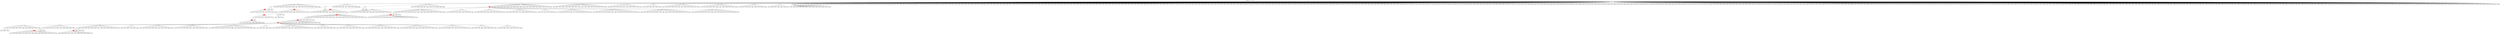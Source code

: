 digraph g {
	"61" -> "62";
	"62" [color=indianred1, style=filled, label="8"];
	"60" -> "61";
	"61" [label="22"];
	"56" -> "57";
	"57" [color=indianred1, style=filled, label="24"];
	"55" -> "56";
	"56" [label="2"];
	"54" -> "55";
	"55" [color=indianred1, style=filled, label="21"];
	"54" -> "58";
	"58" [label="49"];
	"53" -> "54";
	"54" [label="24"];
	"52" -> "53";
	"53" [color=indianred1, style=filled, label="41"];
	"51" -> "52";
	"52" [label="21"];
	"47" -> "48";
	"48" [color=indianred1, style=filled, label="47"];
	"46" -> "47";
	"47" [label="45"];
	"33" -> "34";
	"34" [label="31"];
	"31" -> "32";
	"32" [color=indianred1, style=filled, label="37"];
	"30" -> "31";
	"31" [label="36"];
	"23" -> "24";
	"24" [color=indianred1, style=filled, label="13"];
	"22" -> "23";
	"23" [label="20"];
	"19" -> "20";
	"20" [label="9"];
	"19" -> "21";
	"21" [label="48"];
	"19" -> "22";
	"22" [label="13"];
	"19" -> "25";
	"25" [label="50"];
	"19" -> "26";
	"26" [label="42"];
	"19" -> "27";
	"27" [label="5"];
	"19" -> "28";
	"28" [label="11"];
	"19" -> "29";
	"29" [label="29"];
	"19" -> "30";
	"30" [label="37"];
	"19" -> "33";
	"33" [label="4"];
	"19" -> "35";
	"35" [label="33"];
	"19" -> "36";
	"36" [label="38"];
	"19" -> "37";
	"37" [label="40"];
	"19" -> "38";
	"38" [label="26"];
	"19" -> "39";
	"39" [label="19"];
	"19" -> "40";
	"40" [label="18"];
	"18" -> "19";
	"19" [color=indianred1, style=filled, label="12"];
	"17" -> "18";
	"18" [color=indianred1, style=filled, label="44"];
	"16" -> "17";
	"17" [label="12"];
	"15" -> "16";
	"16" [color=indianred1, style=filled, label="7"];
	"14" -> "15";
	"15" [label="44"];
	"12" -> "13";
	"13" [color=indianred1, style=filled, label="17"];
	"11" -> "12";
	"12" [label="3"];
	"3" -> "4";
	"4" [label="25"];
	"3" -> "5";
	"5" [label="16"];
	"3" -> "6";
	"6" [label="46"];
	"3" -> "7";
	"7" [label="10"];
	"3" -> "8";
	"8" [label="15"];
	"3" -> "9";
	"9" [label="28"];
	"3" -> "10";
	"10" [label="30"];
	"3" -> "11";
	"11" [label="17"];
	"3" -> "14";
	"14" [label="7"];
	"3" -> "41";
	"41" [label="27"];
	"2" -> "3";
	"3" [color=indianred1, style=filled, label="43"];
	"0" -> "1";
	"1" [label="34"];
	"0" -> "2";
	"2" [label="43"];
	"0" -> "42";
	"42" [label="1"];
	"0" -> "43";
	"43" [label="32"];
	"0" -> "44";
	"44" [label="14"];
	"0" -> "45";
	"45" [label="23"];
	"0" -> "46";
	"46" [label="47"];
	"0" -> "49";
	"49" [label="35"];
	"0" -> "50";
	"50" [label="6"];
	"0" -> "51";
	"51" [label="41"];
	"0" -> "59";
	"59" [label="39"];
	"0" -> "60";
	"60" [label="8"];
	"0" [label="germline"];
	"0" -> "cell1";
	"cell1" [shape=box];
	"0" -> "cell2";
	"cell2" [shape=box];
	"25" -> "cell3";
	"cell3" [shape=box];
	"51" -> "cell4";
	"cell4" [shape=box];
	"18" -> "cell5";
	"cell5" [shape=box];
	"0" -> "cell6";
	"cell6" [shape=box];
	"45" -> "cell7";
	"cell7" [shape=box];
	"0" -> "cell8";
	"cell8" [shape=box];
	"62" -> "cell9";
	"cell9" [shape=box];
	"14" -> "cell10";
	"cell10" [shape=box];
	"0" -> "cell11";
	"cell11" [shape=box];
	"0" -> "cell12";
	"cell12" [shape=box];
	"27" -> "cell13";
	"cell13" [shape=box];
	"0" -> "cell14";
	"cell14" [shape=box];
	"28" -> "cell15";
	"cell15" [shape=box];
	"0" -> "cell16";
	"cell16" [shape=box];
	"32" -> "cell17";
	"cell17" [shape=box];
	"0" -> "cell18";
	"cell18" [shape=box];
	"13" -> "cell19";
	"cell19" [shape=box];
	"60" -> "cell20";
	"cell20" [shape=box];
	"57" -> "cell21";
	"cell21" [shape=box];
	"0" -> "cell22";
	"cell22" [shape=box];
	"0" -> "cell23";
	"cell23" [shape=box];
	"0" -> "cell24";
	"cell24" [shape=box];
	"0" -> "cell25";
	"cell25" [shape=box];
	"0" -> "cell26";
	"cell26" [shape=box];
	"2" -> "cell27";
	"cell27" [shape=box];
	"16" -> "cell28";
	"cell28" [shape=box];
	"32" -> "cell29";
	"cell29" [shape=box];
	"0" -> "cell30";
	"cell30" [shape=box];
	"40" -> "cell31";
	"cell31" [shape=box];
	"44" -> "cell32";
	"cell32" [shape=box];
	"7" -> "cell33";
	"cell33" [shape=box];
	"9" -> "cell34";
	"cell34" [shape=box];
	"16" -> "cell35";
	"cell35" [shape=box];
	"53" -> "cell36";
	"cell36" [shape=box];
	"26" -> "cell37";
	"cell37" [shape=box];
	"11" -> "cell38";
	"cell38" [shape=box];
	"37" -> "cell39";
	"cell39" [shape=box];
	"0" -> "cell40";
	"cell40" [shape=box];
	"58" -> "cell41";
	"cell41" [shape=box];
	"21" -> "cell42";
	"cell42" [shape=box];
	"12" -> "cell43";
	"cell43" [shape=box];
	"0" -> "cell44";
	"cell44" [shape=box];
	"0" -> "cell45";
	"cell45" [shape=box];
	"0" -> "cell46";
	"cell46" [shape=box];
	"0" -> "cell47";
	"cell47" [shape=box];
	"14" -> "cell48";
	"cell48" [shape=box];
	"0" -> "cell49";
	"cell49" [shape=box];
	"5" -> "cell50";
	"cell50" [shape=box];
	"60" -> "cell51";
	"cell51" [shape=box];
	"27" -> "cell52";
	"cell52" [shape=box];
	"60" -> "cell53";
	"cell53" [shape=box];
	"0" -> "cell54";
	"cell54" [shape=box];
	"36" -> "cell55";
	"cell55" [shape=box];
	"42" -> "cell56";
	"cell56" [shape=box];
	"14" -> "cell57";
	"cell57" [shape=box];
	"0" -> "cell58";
	"cell58" [shape=box];
	"46" -> "cell59";
	"cell59" [shape=box];
	"0" -> "cell60";
	"cell60" [shape=box];
	"0" -> "cell61";
	"cell61" [shape=box];
	"59" -> "cell62";
	"cell62" [shape=box];
	"43" -> "cell63";
	"cell63" [shape=box];
	"33" -> "cell64";
	"cell64" [shape=box];
	"0" -> "cell65";
	"cell65" [shape=box];
	"0" -> "cell66";
	"cell66" [shape=box];
	"62" -> "cell67";
	"cell67" [shape=box];
	"0" -> "cell68";
	"cell68" [shape=box];
	"5" -> "cell69";
	"cell69" [shape=box];
	"46" -> "cell70";
	"cell70" [shape=box];
	"0" -> "cell71";
	"cell71" [shape=box];
	"21" -> "cell72";
	"cell72" [shape=box];
	"30" -> "cell73";
	"cell73" [shape=box];
	"0" -> "cell74";
	"cell74" [shape=box];
	"18" -> "cell75";
	"cell75" [shape=box];
	"0" -> "cell76";
	"cell76" [shape=box];
	"4" -> "cell77";
	"cell77" [shape=box];
	"0" -> "cell78";
	"cell78" [shape=box];
	"49" -> "cell79";
	"cell79" [shape=box];
	"0" -> "cell80";
	"cell80" [shape=box];
	"62" -> "cell81";
	"cell81" [shape=box];
	"24" -> "cell82";
	"cell82" [shape=box];
	"9" -> "cell83";
	"cell83" [shape=box];
	"0" -> "cell84";
	"cell84" [shape=box];
	"0" -> "cell85";
	"cell85" [shape=box];
	"6" -> "cell86";
	"cell86" [shape=box];
	"0" -> "cell87";
	"cell87" [shape=box];
	"1" -> "cell88";
	"cell88" [shape=box];
	"0" -> "cell89";
	"cell89" [shape=box];
	"0" -> "cell90";
	"cell90" [shape=box];
	"0" -> "cell91";
	"cell91" [shape=box];
	"0" -> "cell92";
	"cell92" [shape=box];
	"0" -> "cell93";
	"cell93" [shape=box];
	"0" -> "cell94";
	"cell94" [shape=box];
	"20" -> "cell95";
	"cell95" [shape=box];
	"0" -> "cell96";
	"cell96" [shape=box];
	"0" -> "cell97";
	"cell97" [shape=box];
	"42" -> "cell98";
	"cell98" [shape=box];
	"10" -> "cell99";
	"cell99" [shape=box];
	"27" -> "cell100";
	"cell100" [shape=box];
	"0" -> "cell101";
	"cell101" [shape=box];
	"38" -> "cell102";
	"cell102" [shape=box];
	"51" -> "cell103";
	"cell103" [shape=box];
	"60" -> "cell104";
	"cell104" [shape=box];
	"29" -> "cell105";
	"cell105" [shape=box];
	"43" -> "cell106";
	"cell106" [shape=box];
	"52" -> "cell107";
	"cell107" [shape=box];
	"1" -> "cell108";
	"cell108" [shape=box];
	"0" -> "cell109";
	"cell109" [shape=box];
	"0" -> "cell110";
	"cell110" [shape=box];
	"33" -> "cell111";
	"cell111" [shape=box];
	"20" -> "cell112";
	"cell112" [shape=box];
	"48" -> "cell113";
	"cell113" [shape=box];
	"42" -> "cell114";
	"cell114" [shape=box];
	"16" -> "cell115";
	"cell115" [shape=box];
	"8" -> "cell116";
	"cell116" [shape=box];
	"0" -> "cell117";
	"cell117" [shape=box];
	"0" -> "cell118";
	"cell118" [shape=box];
	"42" -> "cell119";
	"cell119" [shape=box];
	"0" -> "cell120";
	"cell120" [shape=box];
	"0" -> "cell121";
	"cell121" [shape=box];
	"0" -> "cell122";
	"cell122" [shape=box];
	"25" -> "cell123";
	"cell123" [shape=box];
	"14" -> "cell124";
	"cell124" [shape=box];
	"0" -> "cell125";
	"cell125" [shape=box];
	"0" -> "cell126";
	"cell126" [shape=box];
	"0" -> "cell127";
	"cell127" [shape=box];
	"13" -> "cell128";
	"cell128" [shape=box];
	"9" -> "cell129";
	"cell129" [shape=box];
	"0" -> "cell130";
	"cell130" [shape=box];
	"17" -> "cell131";
	"cell131" [shape=box];
	"0" -> "cell132";
	"cell132" [shape=box];
	"45" -> "cell133";
	"cell133" [shape=box];
	"0" -> "cell134";
	"cell134" [shape=box];
	"0" -> "cell135";
	"cell135" [shape=box];
	"20" -> "cell136";
	"cell136" [shape=box];
	"0" -> "cell137";
	"cell137" [shape=box];
	"0" -> "cell138";
	"cell138" [shape=box];
	"50" -> "cell139";
	"cell139" [shape=box];
	"9" -> "cell140";
	"cell140" [shape=box];
	"25" -> "cell141";
	"cell141" [shape=box];
	"35" -> "cell142";
	"cell142" [shape=box];
	"17" -> "cell143";
	"cell143" [shape=box];
	"49" -> "cell144";
	"cell144" [shape=box];
	"34" -> "cell145";
	"cell145" [shape=box];
	"0" -> "cell146";
	"cell146" [shape=box];
	"0" -> "cell147";
	"cell147" [shape=box];
	"13" -> "cell148";
	"cell148" [shape=box];
	"0" -> "cell149";
	"cell149" [shape=box];
	"36" -> "cell150";
	"cell150" [shape=box];
	"0" -> "cell151";
	"cell151" [shape=box];
	"35" -> "cell152";
	"cell152" [shape=box];
	"0" -> "cell153";
	"cell153" [shape=box];
	"0" -> "cell154";
	"cell154" [shape=box];
	"6" -> "cell155";
	"cell155" [shape=box];
	"30" -> "cell156";
	"cell156" [shape=box];
	"6" -> "cell157";
	"cell157" [shape=box];
	"32" -> "cell158";
	"cell158" [shape=box];
	"0" -> "cell159";
	"cell159" [shape=box];
	"0" -> "cell160";
	"cell160" [shape=box];
	"30" -> "cell161";
	"cell161" [shape=box];
	"0" -> "cell162";
	"cell162" [shape=box];
	"0" -> "cell163";
	"cell163" [shape=box];
	"11" -> "cell164";
	"cell164" [shape=box];
	"16" -> "cell165";
	"cell165" [shape=box];
	"0" -> "cell166";
	"cell166" [shape=box];
	"0" -> "cell167";
	"cell167" [shape=box];
	"0" -> "cell168";
	"cell168" [shape=box];
	"4" -> "cell169";
	"cell169" [shape=box];
	"0" -> "cell170";
	"cell170" [shape=box];
	"0" -> "cell171";
	"cell171" [shape=box];
	"0" -> "cell172";
	"cell172" [shape=box];
	"7" -> "cell173";
	"cell173" [shape=box];
	"0" -> "cell174";
	"cell174" [shape=box];
	"0" -> "cell175";
	"cell175" [shape=box];
	"0" -> "cell176";
	"cell176" [shape=box];
	"1" -> "cell177";
	"cell177" [shape=box];
	"48" -> "cell178";
	"cell178" [shape=box];
	"0" -> "cell179";
	"cell179" [shape=box];
	"42" -> "cell180";
	"cell180" [shape=box];
	"0" -> "cell181";
	"cell181" [shape=box];
	"0" -> "cell182";
	"cell182" [shape=box];
	"41" -> "cell183";
	"cell183" [shape=box];
	"26" -> "cell184";
	"cell184" [shape=box];
	"0" -> "cell185";
	"cell185" [shape=box];
	"24" -> "cell186";
	"cell186" [shape=box];
	"9" -> "cell187";
	"cell187" [shape=box];
	"8" -> "cell188";
	"cell188" [shape=box];
	"0" -> "cell189";
	"cell189" [shape=box];
	"0" -> "cell190";
	"cell190" [shape=box];
	"11" -> "cell191";
	"cell191" [shape=box];
	"2" -> "cell192";
	"cell192" [shape=box];
	"4" -> "cell193";
	"cell193" [shape=box];
	"0" -> "cell194";
	"cell194" [shape=box];
	"20" -> "cell195";
	"cell195" [shape=box];
	"0" -> "cell196";
	"cell196" [shape=box];
	"0" -> "cell197";
	"cell197" [shape=box];
	"2" -> "cell198";
	"cell198" [shape=box];
	"0" -> "cell199";
	"cell199" [shape=box];
	"0" -> "cell200";
	"cell200" [shape=box];
	"0" -> "cell201";
	"cell201" [shape=box];
	"49" -> "cell202";
	"cell202" [shape=box];
	"56" -> "cell203";
	"cell203" [shape=box];
	"29" -> "cell204";
	"cell204" [shape=box];
	"0" -> "cell205";
	"cell205" [shape=box];
	"50" -> "cell206";
	"cell206" [shape=box];
	"16" -> "cell207";
	"cell207" [shape=box];
	"2" -> "cell208";
	"cell208" [shape=box];
	"0" -> "cell209";
	"cell209" [shape=box];
	"22" -> "cell210";
	"cell210" [shape=box];
	"0" -> "cell211";
	"cell211" [shape=box];
	"0" -> "cell212";
	"cell212" [shape=box];
	"0" -> "cell213";
	"cell213" [shape=box];
	"0" -> "cell214";
	"cell214" [shape=box];
	"0" -> "cell215";
	"cell215" [shape=box];
	"28" -> "cell216";
	"cell216" [shape=box];
	"28" -> "cell217";
	"cell217" [shape=box];
	"0" -> "cell218";
	"cell218" [shape=box];
	"0" -> "cell219";
	"cell219" [shape=box];
	"0" -> "cell220";
	"cell220" [shape=box];
	"0" -> "cell221";
	"cell221" [shape=box];
	"0" -> "cell222";
	"cell222" [shape=box];
	"4" -> "cell223";
	"cell223" [shape=box];
	"35" -> "cell224";
	"cell224" [shape=box];
	"0" -> "cell225";
	"cell225" [shape=box];
	"43" -> "cell226";
	"cell226" [shape=box];
	"0" -> "cell227";
	"cell227" [shape=box];
	"0" -> "cell228";
	"cell228" [shape=box];
	"0" -> "cell229";
	"cell229" [shape=box];
	"0" -> "cell230";
	"cell230" [shape=box];
	"24" -> "cell231";
	"cell231" [shape=box];
	"8" -> "cell232";
	"cell232" [shape=box];
	"0" -> "cell233";
	"cell233" [shape=box];
	"0" -> "cell234";
	"cell234" [shape=box];
	"0" -> "cell235";
	"cell235" [shape=box];
	"26" -> "cell236";
	"cell236" [shape=box];
	"0" -> "cell237";
	"cell237" [shape=box];
	"8" -> "cell238";
	"cell238" [shape=box];
	"0" -> "cell239";
	"cell239" [shape=box];
	"44" -> "cell240";
	"cell240" [shape=box];
	"40" -> "cell241";
	"cell241" [shape=box];
	"37" -> "cell242";
	"cell242" [shape=box];
	"61" -> "cell243";
	"cell243" [shape=box];
	"0" -> "cell244";
	"cell244" [shape=box];
	"0" -> "cell245";
	"cell245" [shape=box];
	"9" -> "cell246";
	"cell246" [shape=box];
	"42" -> "cell247";
	"cell247" [shape=box];
	"0" -> "cell248";
	"cell248" [shape=box];
	"0" -> "cell249";
	"cell249" [shape=box];
	"0" -> "cell250";
	"cell250" [shape=box];
	"1" -> "cell251";
	"cell251" [shape=box];
	"62" -> "cell252";
	"cell252" [shape=box];
	"14" -> "cell253";
	"cell253" [shape=box];
	"11" -> "cell254";
	"cell254" [shape=box];
	"33" -> "cell255";
	"cell255" [shape=box];
	"54" -> "cell256";
	"cell256" [shape=box];
	"0" -> "cell257";
	"cell257" [shape=box];
	"0" -> "cell258";
	"cell258" [shape=box];
	"59" -> "cell259";
	"cell259" [shape=box];
	"0" -> "cell260";
	"cell260" [shape=box];
	"9" -> "cell261";
	"cell261" [shape=box];
	"0" -> "cell262";
	"cell262" [shape=box];
	"51" -> "cell263";
	"cell263" [shape=box];
	"2" -> "cell264";
	"cell264" [shape=box];
	"18" -> "cell265";
	"cell265" [shape=box];
	"17" -> "cell266";
	"cell266" [shape=box];
	"33" -> "cell267";
	"cell267" [shape=box];
	"5" -> "cell268";
	"cell268" [shape=box];
	"25" -> "cell269";
	"cell269" [shape=box];
	"0" -> "cell270";
	"cell270" [shape=box];
	"30" -> "cell271";
	"cell271" [shape=box];
	"0" -> "cell272";
	"cell272" [shape=box];
	"24" -> "cell273";
	"cell273" [shape=box];
	"0" -> "cell274";
	"cell274" [shape=box];
	"13" -> "cell275";
	"cell275" [shape=box];
	"0" -> "cell276";
	"cell276" [shape=box];
	"26" -> "cell277";
	"cell277" [shape=box];
	"44" -> "cell278";
	"cell278" [shape=box];
	"0" -> "cell279";
	"cell279" [shape=box];
	"0" -> "cell280";
	"cell280" [shape=box];
	"23" -> "cell281";
	"cell281" [shape=box];
	"1" -> "cell282";
	"cell282" [shape=box];
	"0" -> "cell283";
	"cell283" [shape=box];
	"44" -> "cell284";
	"cell284" [shape=box];
	"0" -> "cell285";
	"cell285" [shape=box];
	"0" -> "cell286";
	"cell286" [shape=box];
	"10" -> "cell287";
	"cell287" [shape=box];
	"28" -> "cell288";
	"cell288" [shape=box];
	"0" -> "cell289";
	"cell289" [shape=box];
	"22" -> "cell290";
	"cell290" [shape=box];
	"42" -> "cell291";
	"cell291" [shape=box];
	"0" -> "cell292";
	"cell292" [shape=box];
	"18" -> "cell293";
	"cell293" [shape=box];
	"10" -> "cell294";
	"cell294" [shape=box];
	"0" -> "cell295";
	"cell295" [shape=box];
	"22" -> "cell296";
	"cell296" [shape=box];
	"0" -> "cell297";
	"cell297" [shape=box];
	"0" -> "cell298";
	"cell298" [shape=box];
	"0" -> "cell299";
	"cell299" [shape=box];
	"9" -> "cell300";
	"cell300" [shape=box];
	"0" -> "cell301";
	"cell301" [shape=box];
	"0" -> "cell302";
	"cell302" [shape=box];
	"0" -> "cell303";
	"cell303" [shape=box];
	"6" -> "cell304";
	"cell304" [shape=box];
	"0" -> "cell305";
	"cell305" [shape=box];
	"2" -> "cell306";
	"cell306" [shape=box];
	"0" -> "cell307";
	"cell307" [shape=box];
	"0" -> "cell308";
	"cell308" [shape=box];
	"0" -> "cell309";
	"cell309" [shape=box];
	"0" -> "cell310";
	"cell310" [shape=box];
	"0" -> "cell311";
	"cell311" [shape=box];
	"0" -> "cell312";
	"cell312" [shape=box];
	"38" -> "cell313";
	"cell313" [shape=box];
	"0" -> "cell314";
	"cell314" [shape=box];
	"10" -> "cell315";
	"cell315" [shape=box];
	"0" -> "cell316";
	"cell316" [shape=box];
	"16" -> "cell317";
	"cell317" [shape=box];
	"45" -> "cell318";
	"cell318" [shape=box];
	"0" -> "cell319";
	"cell319" [shape=box];
	"18" -> "cell320";
	"cell320" [shape=box];
	"0" -> "cell321";
	"cell321" [shape=box];
	"0" -> "cell322";
	"cell322" [shape=box];
	"0" -> "cell323";
	"cell323" [shape=box];
	"33" -> "cell324";
	"cell324" [shape=box];
	"0" -> "cell325";
	"cell325" [shape=box];
	"0" -> "cell326";
	"cell326" [shape=box];
	"45" -> "cell327";
	"cell327" [shape=box];
	"59" -> "cell328";
	"cell328" [shape=box];
	"0" -> "cell329";
	"cell329" [shape=box];
	"0" -> "cell330";
	"cell330" [shape=box];
	"13" -> "cell331";
	"cell331" [shape=box];
	"14" -> "cell332";
	"cell332" [shape=box];
	"24" -> "cell333";
	"cell333" [shape=box];
	"1" -> "cell334";
	"cell334" [shape=box];
	"0" -> "cell335";
	"cell335" [shape=box];
	"0" -> "cell336";
	"cell336" [shape=box];
	"0" -> "cell337";
	"cell337" [shape=box];
	"0" -> "cell338";
	"cell338" [shape=box];
	"41" -> "cell339";
	"cell339" [shape=box];
	"39" -> "cell340";
	"cell340" [shape=box];
	"0" -> "cell341";
	"cell341" [shape=box];
	"0" -> "cell342";
	"cell342" [shape=box];
	"0" -> "cell343";
	"cell343" [shape=box];
	"41" -> "cell344";
	"cell344" [shape=box];
	"0" -> "cell345";
	"cell345" [shape=box];
	"0" -> "cell346";
	"cell346" [shape=box];
	"0" -> "cell347";
	"cell347" [shape=box];
	"0" -> "cell348";
	"cell348" [shape=box];
	"0" -> "cell349";
	"cell349" [shape=box];
	"39" -> "cell350";
	"cell350" [shape=box];
	"7" -> "cell351";
	"cell351" [shape=box];
	"0" -> "cell352";
	"cell352" [shape=box];
	"59" -> "cell353";
	"cell353" [shape=box];
	"0" -> "cell354";
	"cell354" [shape=box];
	"0" -> "cell355";
	"cell355" [shape=box];
	"0" -> "cell356";
	"cell356" [shape=box];
	"50" -> "cell357";
	"cell357" [shape=box];
	"48" -> "cell358";
	"cell358" [shape=box];
	"37" -> "cell359";
	"cell359" [shape=box];
	"49" -> "cell360";
	"cell360" [shape=box];
	"0" -> "cell361";
	"cell361" [shape=box];
	"40" -> "cell362";
	"cell362" [shape=box];
	"51" -> "cell363";
	"cell363" [shape=box];
	"36" -> "cell364";
	"cell364" [shape=box];
	"49" -> "cell365";
	"cell365" [shape=box];
	"46" -> "cell366";
	"cell366" [shape=box];
	"16" -> "cell367";
	"cell367" [shape=box];
	"10" -> "cell368";
	"cell368" [shape=box];
	"41" -> "cell369";
	"cell369" [shape=box];
	"0" -> "cell370";
	"cell370" [shape=box];
	"0" -> "cell371";
	"cell371" [shape=box];
	"24" -> "cell372";
	"cell372" [shape=box];
	"0" -> "cell373";
	"cell373" [shape=box];
	"2" -> "cell374";
	"cell374" [shape=box];
	"0" -> "cell375";
	"cell375" [shape=box];
	"0" -> "cell376";
	"cell376" [shape=box];
	"7" -> "cell377";
	"cell377" [shape=box];
	"0" -> "cell378";
	"cell378" [shape=box];
	"0" -> "cell379";
	"cell379" [shape=box];
	"0" -> "cell380";
	"cell380" [shape=box];
	"48" -> "cell381";
	"cell381" [shape=box];
	"0" -> "cell382";
	"cell382" [shape=box];
	"1" -> "cell383";
	"cell383" [shape=box];
	"0" -> "cell384";
	"cell384" [shape=box];
	"11" -> "cell385";
	"cell385" [shape=box];
	"48" -> "cell386";
	"cell386" [shape=box];
	"0" -> "cell387";
	"cell387" [shape=box];
	"0" -> "cell388";
	"cell388" [shape=box];
	"48" -> "cell389";
	"cell389" [shape=box];
	"16" -> "cell390";
	"cell390" [shape=box];
	"0" -> "cell391";
	"cell391" [shape=box];
	"0" -> "cell392";
	"cell392" [shape=box];
	"0" -> "cell393";
	"cell393" [shape=box];
	"0" -> "cell394";
	"cell394" [shape=box];
	"0" -> "cell395";
	"cell395" [shape=box];
	"36" -> "cell396";
	"cell396" [shape=box];
	"0" -> "cell397";
	"cell397" [shape=box];
	"0" -> "cell398";
	"cell398" [shape=box];
	"22" -> "cell399";
	"cell399" [shape=box];
	"0" -> "cell400";
	"cell400" [shape=box];
	"35" -> "cell401";
	"cell401" [shape=box];
	"10" -> "cell402";
	"cell402" [shape=box];
	"9" -> "cell403";
	"cell403" [shape=box];
	"2" -> "cell404";
	"cell404" [shape=box];
	"0" -> "cell405";
	"cell405" [shape=box];
	"33" -> "cell406";
	"cell406" [shape=box];
	"0" -> "cell407";
	"cell407" [shape=box];
	"0" -> "cell408";
	"cell408" [shape=box];
	"4" -> "cell409";
	"cell409" [shape=box];
	"0" -> "cell410";
	"cell410" [shape=box];
	"0" -> "cell411";
	"cell411" [shape=box];
	"0" -> "cell412";
	"cell412" [shape=box];
	"29" -> "cell413";
	"cell413" [shape=box];
	"36" -> "cell414";
	"cell414" [shape=box];
	"0" -> "cell415";
	"cell415" [shape=box];
	"0" -> "cell416";
	"cell416" [shape=box];
	"0" -> "cell417";
	"cell417" [shape=box];
	"0" -> "cell418";
	"cell418" [shape=box];
	"0" -> "cell419";
	"cell419" [shape=box];
	"59" -> "cell420";
	"cell420" [shape=box];
	"0" -> "cell421";
	"cell421" [shape=box];
	"0" -> "cell422";
	"cell422" [shape=box];
	"0" -> "cell423";
	"cell423" [shape=box];
	"0" -> "cell424";
	"cell424" [shape=box];
	"0" -> "cell425";
	"cell425" [shape=box];
	"0" -> "cell426";
	"cell426" [shape=box];
	"0" -> "cell427";
	"cell427" [shape=box];
	"0" -> "cell428";
	"cell428" [shape=box];
	"0" -> "cell429";
	"cell429" [shape=box];
	"0" -> "cell430";
	"cell430" [shape=box];
	"0" -> "cell431";
	"cell431" [shape=box];
	"60" -> "cell432";
	"cell432" [shape=box];
	"0" -> "cell433";
	"cell433" [shape=box];
	"26" -> "cell434";
	"cell434" [shape=box];
	"18" -> "cell435";
	"cell435" [shape=box];
	"11" -> "cell436";
	"cell436" [shape=box];
	"28" -> "cell437";
	"cell437" [shape=box];
	"2" -> "cell438";
	"cell438" [shape=box];
	"0" -> "cell439";
	"cell439" [shape=box];
	"23" -> "cell440";
	"cell440" [shape=box];
	"6" -> "cell441";
	"cell441" [shape=box];
	"0" -> "cell442";
	"cell442" [shape=box];
	"0" -> "cell443";
	"cell443" [shape=box];
	"48" -> "cell444";
	"cell444" [shape=box];
	"0" -> "cell445";
	"cell445" [shape=box];
	"46" -> "cell446";
	"cell446" [shape=box];
	"0" -> "cell447";
	"cell447" [shape=box];
	"49" -> "cell448";
	"cell448" [shape=box];
	"13" -> "cell449";
	"cell449" [shape=box];
	"37" -> "cell450";
	"cell450" [shape=box];
	"1" -> "cell451";
	"cell451" [shape=box];
	"0" -> "cell452";
	"cell452" [shape=box];
	"58" -> "cell453";
	"cell453" [shape=box];
	"32" -> "cell454";
	"cell454" [shape=box];
	"0" -> "cell455";
	"cell455" [shape=box];
	"7" -> "cell456";
	"cell456" [shape=box];
	"46" -> "cell457";
	"cell457" [shape=box];
	"0" -> "cell458";
	"cell458" [shape=box];
	"8" -> "cell459";
	"cell459" [shape=box];
	"28" -> "cell460";
	"cell460" [shape=box];
	"16" -> "cell461";
	"cell461" [shape=box];
	"13" -> "cell462";
	"cell462" [shape=box];
	"0" -> "cell463";
	"cell463" [shape=box];
	"4" -> "cell464";
	"cell464" [shape=box];
	"0" -> "cell465";
	"cell465" [shape=box];
	"18" -> "cell466";
	"cell466" [shape=box];
	"41" -> "cell467";
	"cell467" [shape=box];
	"21" -> "cell468";
	"cell468" [shape=box];
	"39" -> "cell469";
	"cell469" [shape=box];
	"26" -> "cell470";
	"cell470" [shape=box];
	"28" -> "cell471";
	"cell471" [shape=box];
	"0" -> "cell472";
	"cell472" [shape=box];
	"21" -> "cell473";
	"cell473" [shape=box];
	"44" -> "cell474";
	"cell474" [shape=box];
	"0" -> "cell475";
	"cell475" [shape=box];
	"62" -> "cell476";
	"cell476" [shape=box];
	"0" -> "cell477";
	"cell477" [shape=box];
	"16" -> "cell478";
	"cell478" [shape=box];
	"0" -> "cell479";
	"cell479" [shape=box];
	"1" -> "cell480";
	"cell480" [shape=box];
	"50" -> "cell481";
	"cell481" [shape=box];
	"44" -> "cell482";
	"cell482" [shape=box];
	"0" -> "cell483";
	"cell483" [shape=box];
	"0" -> "cell484";
	"cell484" [shape=box];
	"48" -> "cell485";
	"cell485" [shape=box];
	"0" -> "cell486";
	"cell486" [shape=box];
	"16" -> "cell487";
	"cell487" [shape=box];
	"0" -> "cell488";
	"cell488" [shape=box];
	"0" -> "cell489";
	"cell489" [shape=box];
	"41" -> "cell490";
	"cell490" [shape=box];
	"0" -> "cell491";
	"cell491" [shape=box];
	"0" -> "cell492";
	"cell492" [shape=box];
	"16" -> "cell493";
	"cell493" [shape=box];
	"0" -> "cell494";
	"cell494" [shape=box];
	"0" -> "cell495";
	"cell495" [shape=box];
	"0" -> "cell496";
	"cell496" [shape=box];
	"0" -> "cell497";
	"cell497" [shape=box];
	"53" -> "cell498";
	"cell498" [shape=box];
	"0" -> "cell499";
	"cell499" [shape=box];
	"0" -> "cell500";
	"cell500" [shape=box];
	"50" -> "cell501";
	"cell501" [shape=box];
	"0" -> "cell502";
	"cell502" [shape=box];
	"0" -> "cell503";
	"cell503" [shape=box];
	"0" -> "cell504";
	"cell504" [shape=box];
	"41" -> "cell505";
	"cell505" [shape=box];
	"0" -> "cell506";
	"cell506" [shape=box];
	"0" -> "cell507";
	"cell507" [shape=box];
	"0" -> "cell508";
	"cell508" [shape=box];
	"0" -> "cell509";
	"cell509" [shape=box];
	"29" -> "cell510";
	"cell510" [shape=box];
	"54" -> "cell511";
	"cell511" [shape=box];
	"0" -> "cell512";
	"cell512" [shape=box];
	"29" -> "cell513";
	"cell513" [shape=box];
	"46" -> "cell514";
	"cell514" [shape=box];
	"51" -> "cell515";
	"cell515" [shape=box];
	"0" -> "cell516";
	"cell516" [shape=box];
	"0" -> "cell517";
	"cell517" [shape=box];
	"0" -> "cell518";
	"cell518" [shape=box];
	"47" -> "cell519";
	"cell519" [shape=box];
	"0" -> "cell520";
	"cell520" [shape=box];
	"59" -> "cell521";
	"cell521" [shape=box];
	"44" -> "cell522";
	"cell522" [shape=box];
	"0" -> "cell523";
	"cell523" [shape=box];
	"44" -> "cell524";
	"cell524" [shape=box];
	"44" -> "cell525";
	"cell525" [shape=box];
	"26" -> "cell526";
	"cell526" [shape=box];
	"0" -> "cell527";
	"cell527" [shape=box];
	"38" -> "cell528";
	"cell528" [shape=box];
	"5" -> "cell529";
	"cell529" [shape=box];
	"0" -> "cell530";
	"cell530" [shape=box];
	"41" -> "cell531";
	"cell531" [shape=box];
	"0" -> "cell532";
	"cell532" [shape=box];
	"0" -> "cell533";
	"cell533" [shape=box];
	"0" -> "cell534";
	"cell534" [shape=box];
	"0" -> "cell535";
	"cell535" [shape=box];
	"35" -> "cell536";
	"cell536" [shape=box];
	"48" -> "cell537";
	"cell537" [shape=box];
	"0" -> "cell538";
	"cell538" [shape=box];
	"0" -> "cell539";
	"cell539" [shape=box];
	"0" -> "cell540";
	"cell540" [shape=box];
	"55" -> "cell541";
	"cell541" [shape=box];
	"0" -> "cell542";
	"cell542" [shape=box];
	"0" -> "cell543";
	"cell543" [shape=box];
	"1" -> "cell544";
	"cell544" [shape=box];
	"0" -> "cell545";
	"cell545" [shape=box];
	"0" -> "cell546";
	"cell546" [shape=box];
	"0" -> "cell547";
	"cell547" [shape=box];
	"35" -> "cell548";
	"cell548" [shape=box];
	"20" -> "cell549";
	"cell549" [shape=box];
	"0" -> "cell550";
	"cell550" [shape=box];
	"0" -> "cell551";
	"cell551" [shape=box];
	"0" -> "cell552";
	"cell552" [shape=box];
	"0" -> "cell553";
	"cell553" [shape=box];
	"37" -> "cell554";
	"cell554" [shape=box];
	"59" -> "cell555";
	"cell555" [shape=box];
	"55" -> "cell556";
	"cell556" [shape=box];
	"0" -> "cell557";
	"cell557" [shape=box];
	"0" -> "cell558";
	"cell558" [shape=box];
	"0" -> "cell559";
	"cell559" [shape=box];
	"0" -> "cell560";
	"cell560" [shape=box];
	"41" -> "cell561";
	"cell561" [shape=box];
	"0" -> "cell562";
	"cell562" [shape=box];
	"0" -> "cell563";
	"cell563" [shape=box];
	"21" -> "cell564";
	"cell564" [shape=box];
	"28" -> "cell565";
	"cell565" [shape=box];
	"41" -> "cell566";
	"cell566" [shape=box];
	"35" -> "cell567";
	"cell567" [shape=box];
	"0" -> "cell568";
	"cell568" [shape=box];
	"14" -> "cell569";
	"cell569" [shape=box];
	"60" -> "cell570";
	"cell570" [shape=box];
	"0" -> "cell571";
	"cell571" [shape=box];
	"53" -> "cell572";
	"cell572" [shape=box];
	"0" -> "cell573";
	"cell573" [shape=box];
	"0" -> "cell574";
	"cell574" [shape=box];
	"57" -> "cell575";
	"cell575" [shape=box];
	"0" -> "cell576";
	"cell576" [shape=box];
	"0" -> "cell577";
	"cell577" [shape=box];
	"0" -> "cell578";
	"cell578" [shape=box];
	"0" -> "cell579";
	"cell579" [shape=box];
	"53" -> "cell580";
	"cell580" [shape=box];
	"0" -> "cell581";
	"cell581" [shape=box];
	"10" -> "cell582";
	"cell582" [shape=box];
	"0" -> "cell583";
	"cell583" [shape=box];
	"0" -> "cell584";
	"cell584" [shape=box];
	"0" -> "cell585";
	"cell585" [shape=box];
	"0" -> "cell586";
	"cell586" [shape=box];
	"36" -> "cell587";
	"cell587" [shape=box];
	"0" -> "cell588";
	"cell588" [shape=box];
	"0" -> "cell589";
	"cell589" [shape=box];
	"0" -> "cell590";
	"cell590" [shape=box];
	"0" -> "cell591";
	"cell591" [shape=box];
	"0" -> "cell592";
	"cell592" [shape=box];
	"60" -> "cell593";
	"cell593" [shape=box];
	"0" -> "cell594";
	"cell594" [shape=box];
	"0" -> "cell595";
	"cell595" [shape=box];
	"0" -> "cell596";
	"cell596" [shape=box];
	"55" -> "cell597";
	"cell597" [shape=box];
	"25" -> "cell598";
	"cell598" [shape=box];
	"55" -> "cell599";
	"cell599" [shape=box];
	"2" -> "cell600";
	"cell600" [shape=box];
	"40" -> "cell601";
	"cell601" [shape=box];
	"0" -> "cell602";
	"cell602" [shape=box];
	"0" -> "cell603";
	"cell603" [shape=box];
	"29" -> "cell604";
	"cell604" [shape=box];
	"42" -> "cell605";
	"cell605" [shape=box];
	"39" -> "cell606";
	"cell606" [shape=box];
	"0" -> "cell607";
	"cell607" [shape=box];
	"59" -> "cell608";
	"cell608" [shape=box];
	"57" -> "cell609";
	"cell609" [shape=box];
	"11" -> "cell610";
	"cell610" [shape=box];
	"0" -> "cell611";
	"cell611" [shape=box];
	"0" -> "cell612";
	"cell612" [shape=box];
	"0" -> "cell613";
	"cell613" [shape=box];
	"25" -> "cell614";
	"cell614" [shape=box];
	"0" -> "cell615";
	"cell615" [shape=box];
	"9" -> "cell616";
	"cell616" [shape=box];
	"0" -> "cell617";
	"cell617" [shape=box];
	"62" -> "cell618";
	"cell618" [shape=box];
	"0" -> "cell619";
	"cell619" [shape=box];
	"38" -> "cell620";
	"cell620" [shape=box];
	"22" -> "cell621";
	"cell621" [shape=box];
	"39" -> "cell622";
	"cell622" [shape=box];
	"51" -> "cell623";
	"cell623" [shape=box];
	"37" -> "cell624";
	"cell624" [shape=box];
	"14" -> "cell625";
	"cell625" [shape=box];
	"0" -> "cell626";
	"cell626" [shape=box];
	"1" -> "cell627";
	"cell627" [shape=box];
	"37" -> "cell628";
	"cell628" [shape=box];
	"43" -> "cell629";
	"cell629" [shape=box];
	"36" -> "cell630";
	"cell630" [shape=box];
	"50" -> "cell631";
	"cell631" [shape=box];
	"20" -> "cell632";
	"cell632" [shape=box];
	"0" -> "cell633";
	"cell633" [shape=box];
	"0" -> "cell634";
	"cell634" [shape=box];
	"0" -> "cell635";
	"cell635" [shape=box];
	"12" -> "cell636";
	"cell636" [shape=box];
	"45" -> "cell637";
	"cell637" [shape=box];
	"0" -> "cell638";
	"cell638" [shape=box];
	"14" -> "cell639";
	"cell639" [shape=box];
	"0" -> "cell640";
	"cell640" [shape=box];
	"30" -> "cell641";
	"cell641" [shape=box];
	"10" -> "cell642";
	"cell642" [shape=box];
	"0" -> "cell643";
	"cell643" [shape=box];
	"11" -> "cell644";
	"cell644" [shape=box];
	"0" -> "cell645";
	"cell645" [shape=box];
	"0" -> "cell646";
	"cell646" [shape=box];
	"10" -> "cell647";
	"cell647" [shape=box];
	"28" -> "cell648";
	"cell648" [shape=box];
	"0" -> "cell649";
	"cell649" [shape=box];
	"0" -> "cell650";
	"cell650" [shape=box];
	"5" -> "cell651";
	"cell651" [shape=box];
	"0" -> "cell652";
	"cell652" [shape=box];
	"21" -> "cell653";
	"cell653" [shape=box];
	"22" -> "cell654";
	"cell654" [shape=box];
	"0" -> "cell655";
	"cell655" [shape=box];
	"0" -> "cell656";
	"cell656" [shape=box];
	"38" -> "cell657";
	"cell657" [shape=box];
	"6" -> "cell658";
	"cell658" [shape=box];
	"37" -> "cell659";
	"cell659" [shape=box];
	"45" -> "cell660";
	"cell660" [shape=box];
	"33" -> "cell661";
	"cell661" [shape=box];
	"11" -> "cell662";
	"cell662" [shape=box];
	"10" -> "cell663";
	"cell663" [shape=box];
	"13" -> "cell664";
	"cell664" [shape=box];
	"0" -> "cell665";
	"cell665" [shape=box];
	"0" -> "cell666";
	"cell666" [shape=box];
	"60" -> "cell667";
	"cell667" [shape=box];
	"11" -> "cell668";
	"cell668" [shape=box];
	"53" -> "cell669";
	"cell669" [shape=box];
	"0" -> "cell670";
	"cell670" [shape=box];
	"45" -> "cell671";
	"cell671" [shape=box];
	"50" -> "cell672";
	"cell672" [shape=box];
	"44" -> "cell673";
	"cell673" [shape=box];
	"1" -> "cell674";
	"cell674" [shape=box];
	"31" -> "cell675";
	"cell675" [shape=box];
	"0" -> "cell676";
	"cell676" [shape=box];
	"22" -> "cell677";
	"cell677" [shape=box];
	"0" -> "cell678";
	"cell678" [shape=box];
	"0" -> "cell679";
	"cell679" [shape=box];
	"0" -> "cell680";
	"cell680" [shape=box];
	"0" -> "cell681";
	"cell681" [shape=box];
	"0" -> "cell682";
	"cell682" [shape=box];
	"60" -> "cell683";
	"cell683" [shape=box];
	"5" -> "cell684";
	"cell684" [shape=box];
	"24" -> "cell685";
	"cell685" [shape=box];
	"0" -> "cell686";
	"cell686" [shape=box];
	"0" -> "cell687";
	"cell687" [shape=box];
	"33" -> "cell688";
	"cell688" [shape=box];
	"11" -> "cell689";
	"cell689" [shape=box];
	"0" -> "cell690";
	"cell690" [shape=box];
	"0" -> "cell691";
	"cell691" [shape=box];
	"0" -> "cell692";
	"cell692" [shape=box];
	"26" -> "cell693";
	"cell693" [shape=box];
	"11" -> "cell694";
	"cell694" [shape=box];
	"16" -> "cell695";
	"cell695" [shape=box];
	"0" -> "cell696";
	"cell696" [shape=box];
	"0" -> "cell697";
	"cell697" [shape=box];
	"36" -> "cell698";
	"cell698" [shape=box];
	"6" -> "cell699";
	"cell699" [shape=box];
	"49" -> "cell700";
	"cell700" [shape=box];
	"51" -> "cell701";
	"cell701" [shape=box];
	"32" -> "cell702";
	"cell702" [shape=box];
	"5" -> "cell703";
	"cell703" [shape=box];
	"26" -> "cell704";
	"cell704" [shape=box];
	"26" -> "cell705";
	"cell705" [shape=box];
	"12" -> "cell706";
	"cell706" [shape=box];
	"0" -> "cell707";
	"cell707" [shape=box];
	"0" -> "cell708";
	"cell708" [shape=box];
	"25" -> "cell709";
	"cell709" [shape=box];
	"0" -> "cell710";
	"cell710" [shape=box];
	"62" -> "cell711";
	"cell711" [shape=box];
	"0" -> "cell712";
	"cell712" [shape=box];
	"1" -> "cell713";
	"cell713" [shape=box];
	"8" -> "cell714";
	"cell714" [shape=box];
	"30" -> "cell715";
	"cell715" [shape=box];
	"0" -> "cell716";
	"cell716" [shape=box];
	"24" -> "cell717";
	"cell717" [shape=box];
	"0" -> "cell718";
	"cell718" [shape=box];
	"0" -> "cell719";
	"cell719" [shape=box];
	"13" -> "cell720";
	"cell720" [shape=box];
	"0" -> "cell721";
	"cell721" [shape=box];
	"62" -> "cell722";
	"cell722" [shape=box];
	"57" -> "cell723";
	"cell723" [shape=box];
	"0" -> "cell724";
	"cell724" [shape=box];
	"11" -> "cell725";
	"cell725" [shape=box];
	"46" -> "cell726";
	"cell726" [shape=box];
	"0" -> "cell727";
	"cell727" [shape=box];
	"0" -> "cell728";
	"cell728" [shape=box];
	"0" -> "cell729";
	"cell729" [shape=box];
	"0" -> "cell730";
	"cell730" [shape=box];
	"16" -> "cell731";
	"cell731" [shape=box];
	"44" -> "cell732";
	"cell732" [shape=box];
	"2" -> "cell733";
	"cell733" [shape=box];
	"0" -> "cell734";
	"cell734" [shape=box];
	"0" -> "cell735";
	"cell735" [shape=box];
	"0" -> "cell736";
	"cell736" [shape=box];
	"61" -> "cell737";
	"cell737" [shape=box];
	"9" -> "cell738";
	"cell738" [shape=box];
	"10" -> "cell739";
	"cell739" [shape=box];
	"53" -> "cell740";
	"cell740" [shape=box];
	"16" -> "cell741";
	"cell741" [shape=box];
	"0" -> "cell742";
	"cell742" [shape=box];
	"0" -> "cell743";
	"cell743" [shape=box];
	"9" -> "cell744";
	"cell744" [shape=box];
	"0" -> "cell745";
	"cell745" [shape=box];
	"0" -> "cell746";
	"cell746" [shape=box];
	"60" -> "cell747";
	"cell747" [shape=box];
	"0" -> "cell748";
	"cell748" [shape=box];
	"0" -> "cell749";
	"cell749" [shape=box];
	"0" -> "cell750";
	"cell750" [shape=box];
	"35" -> "cell751";
	"cell751" [shape=box];
	"0" -> "cell752";
	"cell752" [shape=box];
	"0" -> "cell753";
	"cell753" [shape=box];
	"60" -> "cell754";
	"cell754" [shape=box];
	"0" -> "cell755";
	"cell755" [shape=box];
	"38" -> "cell756";
	"cell756" [shape=box];
	"17" -> "cell757";
	"cell757" [shape=box];
	"0" -> "cell758";
	"cell758" [shape=box];
	"26" -> "cell759";
	"cell759" [shape=box];
	"0" -> "cell760";
	"cell760" [shape=box];
	"2" -> "cell761";
	"cell761" [shape=box];
	"40" -> "cell762";
	"cell762" [shape=box];
	"0" -> "cell763";
	"cell763" [shape=box];
	"0" -> "cell764";
	"cell764" [shape=box];
	"8" -> "cell765";
	"cell765" [shape=box];
	"0" -> "cell766";
	"cell766" [shape=box];
	"13" -> "cell767";
	"cell767" [shape=box];
	"32" -> "cell768";
	"cell768" [shape=box];
	"51" -> "cell769";
	"cell769" [shape=box];
	"0" -> "cell770";
	"cell770" [shape=box];
	"46" -> "cell771";
	"cell771" [shape=box];
	"11" -> "cell772";
	"cell772" [shape=box];
	"0" -> "cell773";
	"cell773" [shape=box];
	"41" -> "cell774";
	"cell774" [shape=box];
	"0" -> "cell775";
	"cell775" [shape=box];
	"0" -> "cell776";
	"cell776" [shape=box];
	"0" -> "cell777";
	"cell777" [shape=box];
	"0" -> "cell778";
	"cell778" [shape=box];
	"26" -> "cell779";
	"cell779" [shape=box];
	"11" -> "cell780";
	"cell780" [shape=box];
	"62" -> "cell781";
	"cell781" [shape=box];
	"21" -> "cell782";
	"cell782" [shape=box];
	"45" -> "cell783";
	"cell783" [shape=box];
	"37" -> "cell784";
	"cell784" [shape=box];
	"0" -> "cell785";
	"cell785" [shape=box];
	"0" -> "cell786";
	"cell786" [shape=box];
	"6" -> "cell787";
	"cell787" [shape=box];
	"1" -> "cell788";
	"cell788" [shape=box];
	"13" -> "cell789";
	"cell789" [shape=box];
	"0" -> "cell790";
	"cell790" [shape=box];
	"41" -> "cell791";
	"cell791" [shape=box];
	"21" -> "cell792";
	"cell792" [shape=box];
	"28" -> "cell793";
	"cell793" [shape=box];
	"26" -> "cell794";
	"cell794" [shape=box];
	"0" -> "cell795";
	"cell795" [shape=box];
	"0" -> "cell796";
	"cell796" [shape=box];
	"9" -> "cell797";
	"cell797" [shape=box];
	"41" -> "cell798";
	"cell798" [shape=box];
	"2" -> "cell799";
	"cell799" [shape=box];
	"28" -> "cell800";
	"cell800" [shape=box];
	"13" -> "cell801";
	"cell801" [shape=box];
	"0" -> "cell802";
	"cell802" [shape=box];
	"41" -> "cell803";
	"cell803" [shape=box];
	"0" -> "cell804";
	"cell804" [shape=box];
	"0" -> "cell805";
	"cell805" [shape=box];
	"45" -> "cell806";
	"cell806" [shape=box];
	"33" -> "cell807";
	"cell807" [shape=box];
	"2" -> "cell808";
	"cell808" [shape=box];
	"1" -> "cell809";
	"cell809" [shape=box];
	"0" -> "cell810";
	"cell810" [shape=box];
	"0" -> "cell811";
	"cell811" [shape=box];
	"8" -> "cell812";
	"cell812" [shape=box];
	"60" -> "cell813";
	"cell813" [shape=box];
	"17" -> "cell814";
	"cell814" [shape=box];
	"0" -> "cell815";
	"cell815" [shape=box];
	"0" -> "cell816";
	"cell816" [shape=box];
	"53" -> "cell817";
	"cell817" [shape=box];
	"24" -> "cell818";
	"cell818" [shape=box];
	"22" -> "cell819";
	"cell819" [shape=box];
	"0" -> "cell820";
	"cell820" [shape=box];
	"28" -> "cell821";
	"cell821" [shape=box];
	"18" -> "cell822";
	"cell822" [shape=box];
	"0" -> "cell823";
	"cell823" [shape=box];
	"0" -> "cell824";
	"cell824" [shape=box];
	"13" -> "cell825";
	"cell825" [shape=box];
	"60" -> "cell826";
	"cell826" [shape=box];
	"37" -> "cell827";
	"cell827" [shape=box];
	"4" -> "cell828";
	"cell828" [shape=box];
	"14" -> "cell829";
	"cell829" [shape=box];
	"47" -> "cell830";
	"cell830" [shape=box];
	"0" -> "cell831";
	"cell831" [shape=box];
	"21" -> "cell832";
	"cell832" [shape=box];
	"26" -> "cell833";
	"cell833" [shape=box];
	"0" -> "cell834";
	"cell834" [shape=box];
	"16" -> "cell835";
	"cell835" [shape=box];
	"0" -> "cell836";
	"cell836" [shape=box];
	"0" -> "cell837";
	"cell837" [shape=box];
	"25" -> "cell838";
	"cell838" [shape=box];
	"0" -> "cell839";
	"cell839" [shape=box];
	"37" -> "cell840";
	"cell840" [shape=box];
	"0" -> "cell841";
	"cell841" [shape=box];
	"32" -> "cell842";
	"cell842" [shape=box];
	"40" -> "cell843";
	"cell843" [shape=box];
	"9" -> "cell844";
	"cell844" [shape=box];
	"0" -> "cell845";
	"cell845" [shape=box];
	"0" -> "cell846";
	"cell846" [shape=box];
	"16" -> "cell847";
	"cell847" [shape=box];
	"0" -> "cell848";
	"cell848" [shape=box];
	"0" -> "cell849";
	"cell849" [shape=box];
	"26" -> "cell850";
	"cell850" [shape=box];
	"0" -> "cell851";
	"cell851" [shape=box];
	"0" -> "cell852";
	"cell852" [shape=box];
	"0" -> "cell853";
	"cell853" [shape=box];
	"42" -> "cell854";
	"cell854" [shape=box];
	"0" -> "cell855";
	"cell855" [shape=box];
	"18" -> "cell856";
	"cell856" [shape=box];
	"0" -> "cell857";
	"cell857" [shape=box];
	"14" -> "cell858";
	"cell858" [shape=box];
	"0" -> "cell859";
	"cell859" [shape=box];
	"0" -> "cell860";
	"cell860" [shape=box];
	"0" -> "cell861";
	"cell861" [shape=box];
	"6" -> "cell862";
	"cell862" [shape=box];
	"0" -> "cell863";
	"cell863" [shape=box];
	"27" -> "cell864";
	"cell864" [shape=box];
	"10" -> "cell865";
	"cell865" [shape=box];
	"30" -> "cell866";
	"cell866" [shape=box];
	"0" -> "cell867";
	"cell867" [shape=box];
	"39" -> "cell868";
	"cell868" [shape=box];
	"0" -> "cell869";
	"cell869" [shape=box];
	"18" -> "cell870";
	"cell870" [shape=box];
	"0" -> "cell871";
	"cell871" [shape=box];
	"18" -> "cell872";
	"cell872" [shape=box];
	"0" -> "cell873";
	"cell873" [shape=box];
	"0" -> "cell874";
	"cell874" [shape=box];
	"0" -> "cell875";
	"cell875" [shape=box];
	"0" -> "cell876";
	"cell876" [shape=box];
	"0" -> "cell877";
	"cell877" [shape=box];
	"30" -> "cell878";
	"cell878" [shape=box];
	"13" -> "cell879";
	"cell879" [shape=box];
	"32" -> "cell880";
	"cell880" [shape=box];
	"0" -> "cell881";
	"cell881" [shape=box];
	"59" -> "cell882";
	"cell882" [shape=box];
	"0" -> "cell883";
	"cell883" [shape=box];
	"32" -> "cell884";
	"cell884" [shape=box];
	"10" -> "cell885";
	"cell885" [shape=box];
	"39" -> "cell886";
	"cell886" [shape=box];
	"0" -> "cell887";
	"cell887" [shape=box];
	"0" -> "cell888";
	"cell888" [shape=box];
	"0" -> "cell889";
	"cell889" [shape=box];
	"32" -> "cell890";
	"cell890" [shape=box];
	"51" -> "cell891";
	"cell891" [shape=box];
	"0" -> "cell892";
	"cell892" [shape=box];
	"16" -> "cell893";
	"cell893" [shape=box];
	"16" -> "cell894";
	"cell894" [shape=box];
	"21" -> "cell895";
	"cell895" [shape=box];
	"0" -> "cell896";
	"cell896" [shape=box];
	"11" -> "cell897";
	"cell897" [shape=box];
	"0" -> "cell898";
	"cell898" [shape=box];
	"0" -> "cell899";
	"cell899" [shape=box];
	"0" -> "cell900";
	"cell900" [shape=box];
	"36" -> "cell901";
	"cell901" [shape=box];
	"25" -> "cell902";
	"cell902" [shape=box];
	"0" -> "cell903";
	"cell903" [shape=box];
	"0" -> "cell904";
	"cell904" [shape=box];
	"46" -> "cell905";
	"cell905" [shape=box];
	"0" -> "cell906";
	"cell906" [shape=box];
	"21" -> "cell907";
	"cell907" [shape=box];
	"0" -> "cell908";
	"cell908" [shape=box];
	"7" -> "cell909";
	"cell909" [shape=box];
	"36" -> "cell910";
	"cell910" [shape=box];
	"38" -> "cell911";
	"cell911" [shape=box];
	"45" -> "cell912";
	"cell912" [shape=box];
	"0" -> "cell913";
	"cell913" [shape=box];
	"5" -> "cell914";
	"cell914" [shape=box];
	"38" -> "cell915";
	"cell915" [shape=box];
	"5" -> "cell916";
	"cell916" [shape=box];
	"10" -> "cell917";
	"cell917" [shape=box];
	"6" -> "cell918";
	"cell918" [shape=box];
	"0" -> "cell919";
	"cell919" [shape=box];
	"0" -> "cell920";
	"cell920" [shape=box];
	"0" -> "cell921";
	"cell921" [shape=box];
	"29" -> "cell922";
	"cell922" [shape=box];
	"0" -> "cell923";
	"cell923" [shape=box];
	"25" -> "cell924";
	"cell924" [shape=box];
	"22" -> "cell925";
	"cell925" [shape=box];
	"0" -> "cell926";
	"cell926" [shape=box];
	"0" -> "cell927";
	"cell927" [shape=box];
	"0" -> "cell928";
	"cell928" [shape=box];
	"0" -> "cell929";
	"cell929" [shape=box];
	"0" -> "cell930";
	"cell930" [shape=box];
	"0" -> "cell931";
	"cell931" [shape=box];
	"57" -> "cell932";
	"cell932" [shape=box];
	"0" -> "cell933";
	"cell933" [shape=box];
	"0" -> "cell934";
	"cell934" [shape=box];
	"43" -> "cell935";
	"cell935" [shape=box];
	"0" -> "cell936";
	"cell936" [shape=box];
	"33" -> "cell937";
	"cell937" [shape=box];
	"48" -> "cell938";
	"cell938" [shape=box];
	"0" -> "cell939";
	"cell939" [shape=box];
	"30" -> "cell940";
	"cell940" [shape=box];
	"45" -> "cell941";
	"cell941" [shape=box];
	"48" -> "cell942";
	"cell942" [shape=box];
	"0" -> "cell943";
	"cell943" [shape=box];
	"22" -> "cell944";
	"cell944" [shape=box];
	"0" -> "cell945";
	"cell945" [shape=box];
	"0" -> "cell946";
	"cell946" [shape=box];
	"4" -> "cell947";
	"cell947" [shape=box];
	"35" -> "cell948";
	"cell948" [shape=box];
	"23" -> "cell949";
	"cell949" [shape=box];
	"46" -> "cell950";
	"cell950" [shape=box];
	"4" -> "cell951";
	"cell951" [shape=box];
	"0" -> "cell952";
	"cell952" [shape=box];
	"46" -> "cell953";
	"cell953" [shape=box];
	"59" -> "cell954";
	"cell954" [shape=box];
	"22" -> "cell955";
	"cell955" [shape=box];
	"0" -> "cell956";
	"cell956" [shape=box];
	"0" -> "cell957";
	"cell957" [shape=box];
	"0" -> "cell958";
	"cell958" [shape=box];
	"0" -> "cell959";
	"cell959" [shape=box];
	"57" -> "cell960";
	"cell960" [shape=box];
	"10" -> "cell961";
	"cell961" [shape=box];
	"0" -> "cell962";
	"cell962" [shape=box];
	"0" -> "cell963";
	"cell963" [shape=box];
	"0" -> "cell964";
	"cell964" [shape=box];
	"0" -> "cell965";
	"cell965" [shape=box];
	"0" -> "cell966";
	"cell966" [shape=box];
	"0" -> "cell967";
	"cell967" [shape=box];
	"34" -> "cell968";
	"cell968" [shape=box];
	"30" -> "cell969";
	"cell969" [shape=box];
	"0" -> "cell970";
	"cell970" [shape=box];
	"0" -> "cell971";
	"cell971" [shape=box];
	"57" -> "cell972";
	"cell972" [shape=box];
	"0" -> "cell973";
	"cell973" [shape=box];
	"33" -> "cell974";
	"cell974" [shape=box];
	"2" -> "cell975";
	"cell975" [shape=box];
	"0" -> "cell976";
	"cell976" [shape=box];
	"0" -> "cell977";
	"cell977" [shape=box];
	"32" -> "cell978";
	"cell978" [shape=box];
	"0" -> "cell979";
	"cell979" [shape=box];
	"0" -> "cell980";
	"cell980" [shape=box];
	"2" -> "cell981";
	"cell981" [shape=box];
	"59" -> "cell982";
	"cell982" [shape=box];
	"0" -> "cell983";
	"cell983" [shape=box];
	"49" -> "cell984";
	"cell984" [shape=box];
	"36" -> "cell985";
	"cell985" [shape=box];
	"0" -> "cell986";
	"cell986" [shape=box];
	"0" -> "cell987";
	"cell987" [shape=box];
	"24" -> "cell988";
	"cell988" [shape=box];
	"8" -> "cell989";
	"cell989" [shape=box];
	"0" -> "cell990";
	"cell990" [shape=box];
	"0" -> "cell991";
	"cell991" [shape=box];
	"0" -> "cell992";
	"cell992" [shape=box];
	"13" -> "cell993";
	"cell993" [shape=box];
	"0" -> "cell994";
	"cell994" [shape=box];
	"0" -> "cell995";
	"cell995" [shape=box];
	"0" -> "cell996";
	"cell996" [shape=box];
	"0" -> "cell997";
	"cell997" [shape=box];
	"0" -> "cell998";
	"cell998" [shape=box];
	"0" -> "cell999";
	"cell999" [shape=box];
	"10" -> "cell1000";
	"cell1000" [shape=box];
	"0" -> "cell1001";
	"cell1001" [shape=box];
	"0" -> "cell1002";
	"cell1002" [shape=box];
	"0" -> "cell1003";
	"cell1003" [shape=box];
	"0" -> "cell1004";
	"cell1004" [shape=box];
	"0" -> "cell1005";
	"cell1005" [shape=box];
	"0" -> "cell1006";
	"cell1006" [shape=box];
	"14" -> "cell1007";
	"cell1007" [shape=box];
	"0" -> "cell1008";
	"cell1008" [shape=box];
	"0" -> "cell1009";
	"cell1009" [shape=box];
	"0" -> "cell1010";
	"cell1010" [shape=box];
	"0" -> "cell1011";
	"cell1011" [shape=box];
	"55" -> "cell1012";
	"cell1012" [shape=box];
	"0" -> "cell1013";
	"cell1013" [shape=box];
	"0" -> "cell1014";
	"cell1014" [shape=box];
	"0" -> "cell1015";
	"cell1015" [shape=box];
	"0" -> "cell1016";
	"cell1016" [shape=box];
	"0" -> "cell1017";
	"cell1017" [shape=box];
	"0" -> "cell1018";
	"cell1018" [shape=box];
	"59" -> "cell1019";
	"cell1019" [shape=box];
	"0" -> "cell1020";
	"cell1020" [shape=box];
	"0" -> "cell1021";
	"cell1021" [shape=box];
	"2" -> "cell1022";
	"cell1022" [shape=box];
	"44" -> "cell1023";
	"cell1023" [shape=box];
	"0" -> "cell1024";
	"cell1024" [shape=box];
	"0" -> "cell1025";
	"cell1025" [shape=box];
	"32" -> "cell1026";
	"cell1026" [shape=box];
	"0" -> "cell1027";
	"cell1027" [shape=box];
	"0" -> "cell1028";
	"cell1028" [shape=box];
	"38" -> "cell1029";
	"cell1029" [shape=box];
	"57" -> "cell1030";
	"cell1030" [shape=box];
	"48" -> "cell1031";
	"cell1031" [shape=box];
	"0" -> "cell1032";
	"cell1032" [shape=box];
	"0" -> "cell1033";
	"cell1033" [shape=box];
	"0" -> "cell1034";
	"cell1034" [shape=box];
	"22" -> "cell1035";
	"cell1035" [shape=box];
	"32" -> "cell1036";
	"cell1036" [shape=box];
	"0" -> "cell1037";
	"cell1037" [shape=box];
	"0" -> "cell1038";
	"cell1038" [shape=box];
	"0" -> "cell1039";
	"cell1039" [shape=box];
	"1" -> "cell1040";
	"cell1040" [shape=box];
	"0" -> "cell1041";
	"cell1041" [shape=box];
	"53" -> "cell1042";
	"cell1042" [shape=box];
	"0" -> "cell1043";
	"cell1043" [shape=box];
	"0" -> "cell1044";
	"cell1044" [shape=box];
	"2" -> "cell1045";
	"cell1045" [shape=box];
	"0" -> "cell1046";
	"cell1046" [shape=box];
	"32" -> "cell1047";
	"cell1047" [shape=box];
	"27" -> "cell1048";
	"cell1048" [shape=box];
	"13" -> "cell1049";
	"cell1049" [shape=box];
	"37" -> "cell1050";
	"cell1050" [shape=box];
	"24" -> "cell1051";
	"cell1051" [shape=box];
	"32" -> "cell1052";
	"cell1052" [shape=box];
	"9" -> "cell1053";
	"cell1053" [shape=box];
	"18" -> "cell1054";
	"cell1054" [shape=box];
	"8" -> "cell1055";
	"cell1055" [shape=box];
	"53" -> "cell1056";
	"cell1056" [shape=box];
	"25" -> "cell1057";
	"cell1057" [shape=box];
	"0" -> "cell1058";
	"cell1058" [shape=box];
	"22" -> "cell1059";
	"cell1059" [shape=box];
	"0" -> "cell1060";
	"cell1060" [shape=box];
	"14" -> "cell1061";
	"cell1061" [shape=box];
	"18" -> "cell1062";
	"cell1062" [shape=box];
	"0" -> "cell1063";
	"cell1063" [shape=box];
	"58" -> "cell1064";
	"cell1064" [shape=box];
	"28" -> "cell1065";
	"cell1065" [shape=box];
	"0" -> "cell1066";
	"cell1066" [shape=box];
	"0" -> "cell1067";
	"cell1067" [shape=box];
	"0" -> "cell1068";
	"cell1068" [shape=box];
	"60" -> "cell1069";
	"cell1069" [shape=box];
	"41" -> "cell1070";
	"cell1070" [shape=box];
	"55" -> "cell1071";
	"cell1071" [shape=box];
	"59" -> "cell1072";
	"cell1072" [shape=box];
	"0" -> "cell1073";
	"cell1073" [shape=box];
	"0" -> "cell1074";
	"cell1074" [shape=box];
	"0" -> "cell1075";
	"cell1075" [shape=box];
	"31" -> "cell1076";
	"cell1076" [shape=box];
	"40" -> "cell1077";
	"cell1077" [shape=box];
	"0" -> "cell1078";
	"cell1078" [shape=box];
	"0" -> "cell1079";
	"cell1079" [shape=box];
	"0" -> "cell1080";
	"cell1080" [shape=box];
	"0" -> "cell1081";
	"cell1081" [shape=box];
	"38" -> "cell1082";
	"cell1082" [shape=box];
	"2" -> "cell1083";
	"cell1083" [shape=box];
	"39" -> "cell1084";
	"cell1084" [shape=box];
	"1" -> "cell1085";
	"cell1085" [shape=box];
	"43" -> "cell1086";
	"cell1086" [shape=box];
	"8" -> "cell1087";
	"cell1087" [shape=box];
	"0" -> "cell1088";
	"cell1088" [shape=box];
	"40" -> "cell1089";
	"cell1089" [shape=box];
	"0" -> "cell1090";
	"cell1090" [shape=box];
	"34" -> "cell1091";
	"cell1091" [shape=box];
	"0" -> "cell1092";
	"cell1092" [shape=box];
	"5" -> "cell1093";
	"cell1093" [shape=box];
	"49" -> "cell1094";
	"cell1094" [shape=box];
	"42" -> "cell1095";
	"cell1095" [shape=box];
	"60" -> "cell1096";
	"cell1096" [shape=box];
	"0" -> "cell1097";
	"cell1097" [shape=box];
	"0" -> "cell1098";
	"cell1098" [shape=box];
	"45" -> "cell1099";
	"cell1099" [shape=box];
	"42" -> "cell1100";
	"cell1100" [shape=box];
	labelloc="t";
	label="Confidence score: -2119.001232";
}
